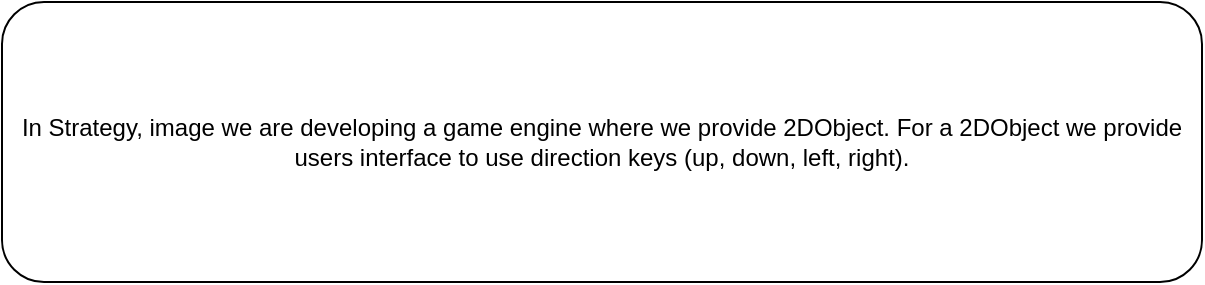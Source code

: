 <mxfile>
    <diagram id="01lpCUUcFC_XIkWR1Nqm" name="Page-1">
        <mxGraphModel dx="1626" dy="827" grid="1" gridSize="10" guides="1" tooltips="1" connect="1" arrows="1" fold="1" page="1" pageScale="1" pageWidth="827" pageHeight="1169" math="0" shadow="0">
            <root>
                <mxCell id="0"/>
                <mxCell id="1" parent="0"/>
                <mxCell id="2" value="In Strategy, image we are developing a game engine where we provide 2DObject. For a 2DObject we provide users interface to use direction keys (up, down, left, right)." style="rounded=1;whiteSpace=wrap;html=1;" vertex="1" parent="1">
                    <mxGeometry x="120" y="60" width="600" height="140" as="geometry"/>
                </mxCell>
            </root>
        </mxGraphModel>
    </diagram>
</mxfile>